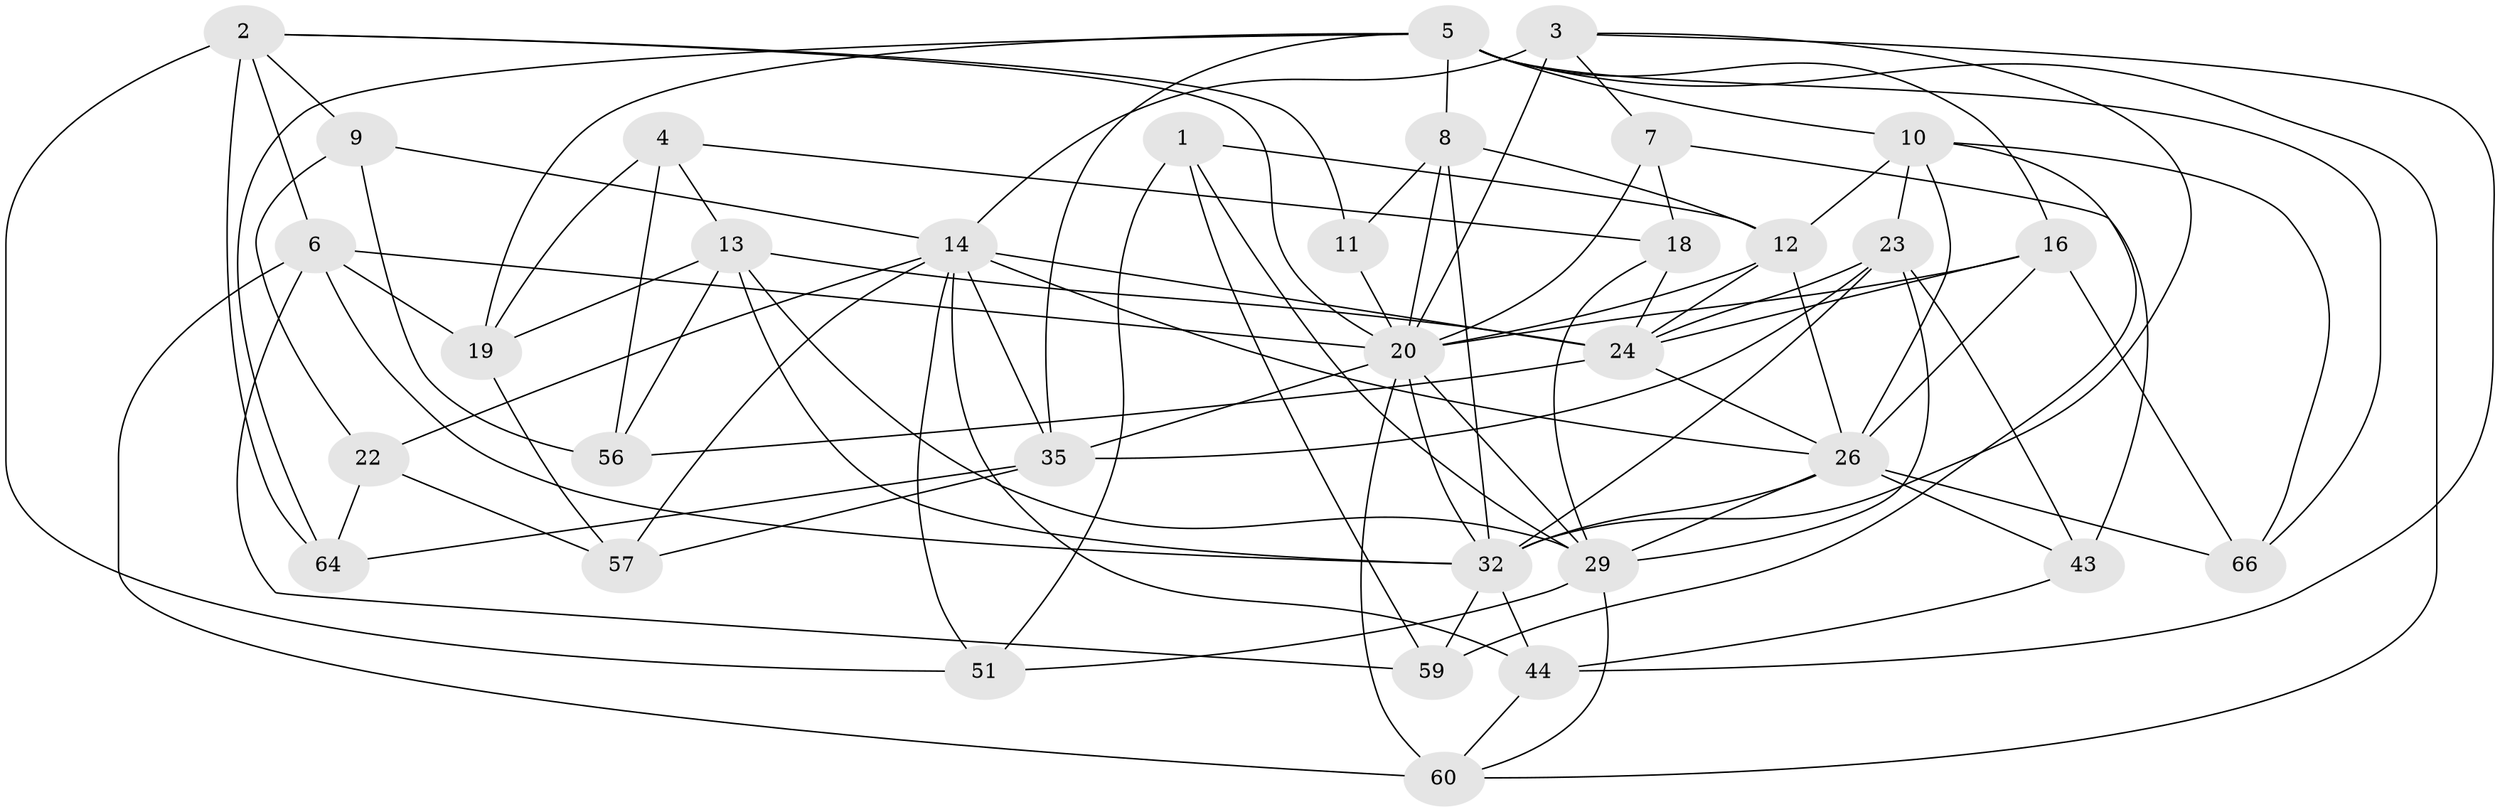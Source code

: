 // original degree distribution, {4: 1.0}
// Generated by graph-tools (version 1.1) at 2025/16/03/09/25 04:16:18]
// undirected, 34 vertices, 95 edges
graph export_dot {
graph [start="1"]
  node [color=gray90,style=filled];
  1;
  2 [super="+31"];
  3 [super="+15"];
  4;
  5 [super="+45+46"];
  6 [super="+21"];
  7;
  8 [super="+58"];
  9;
  10 [super="+50"];
  11;
  12 [super="+17"];
  13 [super="+48"];
  14 [super="+40+49"];
  16 [super="+27"];
  18;
  19 [super="+28"];
  20 [super="+30+39+25"];
  22;
  23 [super="+55"];
  24 [super="+38"];
  26 [super="+36+65"];
  29 [super="+54+33"];
  32 [super="+34"];
  35 [super="+37"];
  43;
  44 [super="+68"];
  51;
  56;
  57;
  59;
  60 [super="+62"];
  64;
  66;
  1 -- 59;
  1 -- 12;
  1 -- 51;
  1 -- 29;
  2 -- 9;
  2 -- 6;
  2 -- 64;
  2 -- 51;
  2 -- 11;
  2 -- 20;
  3 -- 32;
  3 -- 14;
  3 -- 44;
  3 -- 20 [weight=2];
  3 -- 7;
  4 -- 56;
  4 -- 18;
  4 -- 19;
  4 -- 13;
  5 -- 64;
  5 -- 19 [weight=2];
  5 -- 16 [weight=2];
  5 -- 35;
  5 -- 8;
  5 -- 60;
  5 -- 66;
  5 -- 10;
  6 -- 59;
  6 -- 32;
  6 -- 19;
  6 -- 60;
  6 -- 20;
  7 -- 18;
  7 -- 43;
  7 -- 20;
  8 -- 11 [weight=2];
  8 -- 12;
  8 -- 20;
  8 -- 32;
  9 -- 56;
  9 -- 22;
  9 -- 14;
  10 -- 66;
  10 -- 12;
  10 -- 26;
  10 -- 59;
  10 -- 23;
  11 -- 20;
  12 -- 24;
  12 -- 26;
  12 -- 20;
  13 -- 32;
  13 -- 56;
  13 -- 24;
  13 -- 19;
  13 -- 29;
  14 -- 51;
  14 -- 57;
  14 -- 44 [weight=2];
  14 -- 24;
  14 -- 35;
  14 -- 22;
  14 -- 26;
  16 -- 24;
  16 -- 20;
  16 -- 66;
  16 -- 26;
  18 -- 24;
  18 -- 29;
  19 -- 57;
  20 -- 60 [weight=2];
  20 -- 29;
  20 -- 35;
  20 -- 32;
  22 -- 64;
  22 -- 57;
  23 -- 24;
  23 -- 43;
  23 -- 35;
  23 -- 29;
  23 -- 32;
  24 -- 56;
  24 -- 26;
  26 -- 43;
  26 -- 29;
  26 -- 66;
  26 -- 32 [weight=2];
  29 -- 51;
  29 -- 60;
  32 -- 59;
  32 -- 44;
  35 -- 57;
  35 -- 64;
  43 -- 44;
  44 -- 60;
}
